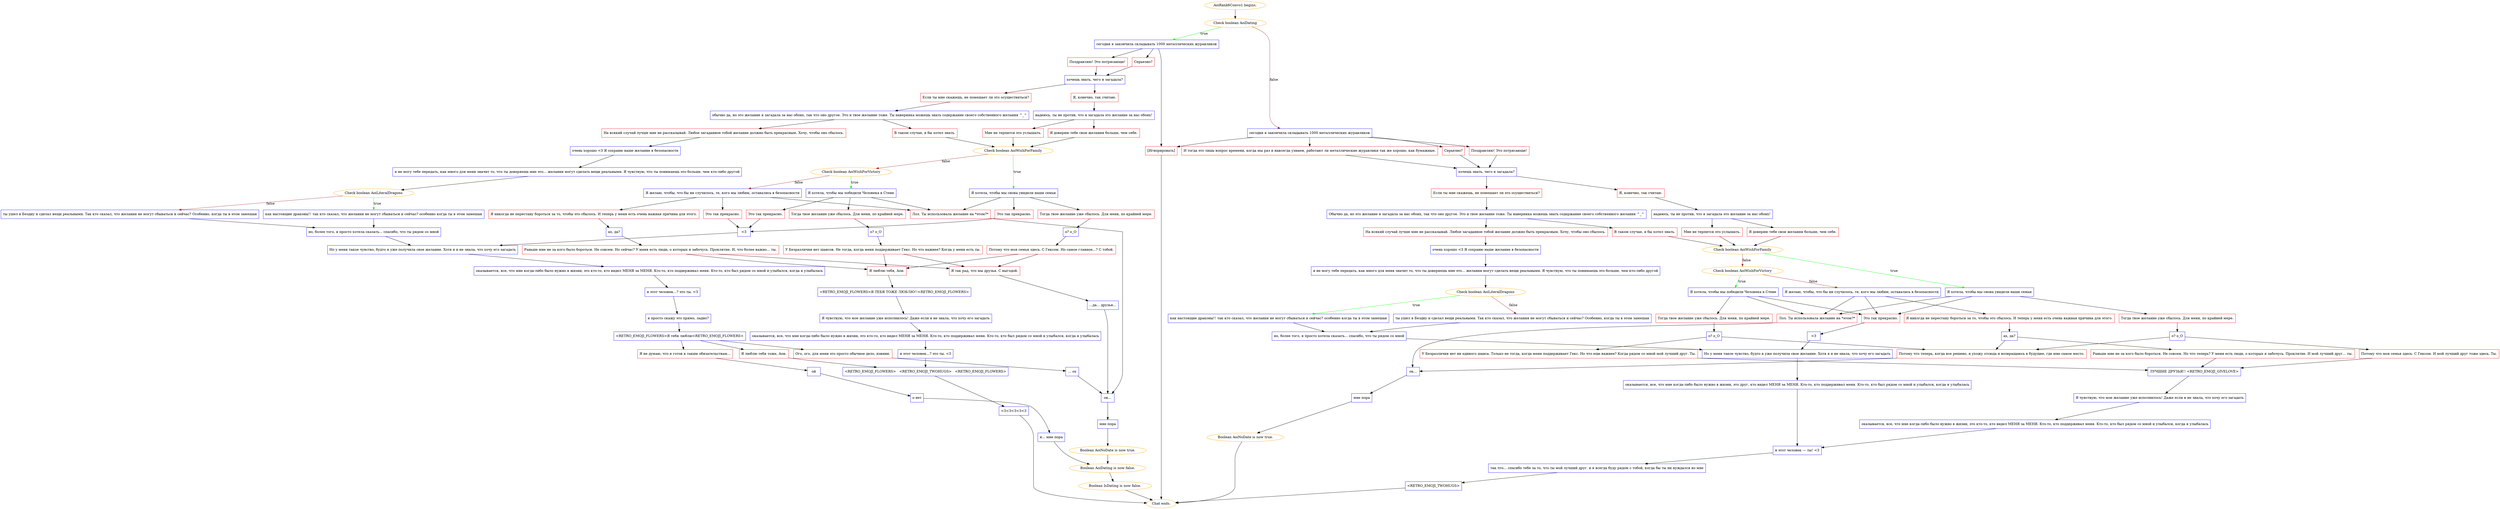 digraph {
	"AoiRank6Convo1 begins." [color=orange];
		"AoiRank6Convo1 begins." -> j1159499694;
	j1159499694 [label="Check boolean AoiDating",color=orange];
		j1159499694 -> j1600561995 [label=true,color=green];
		j1159499694 -> j2337451008 [label=false,color=brown];
	j1600561995 [label="сегодня я закончила складывать 1000 металлических журавликов",shape=box,color=blue];
		j1600561995 -> j4157851988;
		j1600561995 -> j4045850028;
		j1600561995 -> j3432236701;
	j2337451008 [label="сегодня я закончила складывать 1000 металлических журавликов",shape=box,color=blue];
		j2337451008 -> j4230626514;
		j2337451008 -> j33597749;
		j2337451008 -> j3058282536;
		j2337451008 -> j3432236701;
	j4157851988 [label="Серьезно?",shape=box,color=red];
		j4157851988 -> j2666439292;
	j4045850028 [label="Поздравляю! Это потрясающе!",shape=box,color=red];
		j4045850028 -> j2666439292;
	j3432236701 [label="[Игнорировать]",shape=box,color=red];
		j3432236701 -> "Chat ends.";
	j4230626514 [label="И тогда это лишь вопрос времени, когда мы раз и навсегда узнаем, работают ли металлические журавлики так же хорошо, как бумажные.",shape=box,color=red];
		j4230626514 -> j4039652845;
	j33597749 [label="Серьезно?",shape=box,color=red];
		j33597749 -> j4039652845;
	j3058282536 [label="Поздравляю! Это потрясающе!",shape=box,color=red];
		j3058282536 -> j4039652845;
	j2666439292 [label="хочешь знать, чего я загадала?",shape=box,color=blue];
		j2666439292 -> j2094295588;
		j2666439292 -> j63868852;
	"Chat ends." [color=orange];
	j4039652845 [label="хочешь знать, чего я загадала?",shape=box,color=blue];
		j4039652845 -> j3916338859;
		j4039652845 -> j4035829105;
	j2094295588 [label="Если ты мне скажешь, не помешает ли это осуществиться?",shape=box,color=red];
		j2094295588 -> j417271737;
	j63868852 [label="Я, конечно, так считаю.",shape=box,color=red];
		j63868852 -> j788337338;
	j3916338859 [label="Если ты мне скажешь, не помешает ли это осуществиться?",shape=box,color=red];
		j3916338859 -> j4032278964;
	j4035829105 [label="Я, конечно, так считаю.",shape=box,color=red];
		j4035829105 -> j1765241313;
	j417271737 [label="обычно да, но это желание я загадала за нас обоих, так что оно другое. Это и твое желание тоже. Ты наверняка можешь знать содержание своего собственного желания ^_^",shape=box,color=blue];
		j417271737 -> j2512158774;
		j417271737 -> j2686174470;
	j788337338 [label="надеюсь, ты не против, что я загадала это желание за нас обоих!",shape=box,color=blue];
		j788337338 -> j1706838732;
		j788337338 -> j3399866456;
	j4032278964 [label="Обычно да, но это желание я загадала за нас обоих, так что оно другое. Это и твое желание тоже. Ты наверняка можешь знать содержание своего собственного желания ^_^",shape=box,color=blue];
		j4032278964 -> j2640794651;
		j4032278964 -> j2902539635;
	j1765241313 [label="надеюсь, ты не против, что я загадала это желание за нас обоих!",shape=box,color=blue];
		j1765241313 -> j2007148963;
		j1765241313 -> j658782991;
	j2512158774 [label="На всякий случай лучше мне не рассказывай. Любое загаданное тобой желание должно быть прекрасным. Хочу, чтобы оно сбылось.",shape=box,color=red];
		j2512158774 -> j205110673;
	j2686174470 [label="В таком случае, я бы хотел знать.",shape=box,color=red];
		j2686174470 -> j1731423625;
	j1706838732 [label="Я доверяю тебе свои желания больше, чем себе.",shape=box,color=red];
		j1706838732 -> j1731423625;
	j3399866456 [label="Мне не терпится это услышать.",shape=box,color=red];
		j3399866456 -> j1731423625;
	j2640794651 [label="На всякий случай лучше мне не рассказывай. Любое загаданное тобой желание должно быть прекрасным. Хочу, чтобы оно сбылось.",shape=box,color=red];
		j2640794651 -> j2139732166;
	j2902539635 [label="В таком случае, я бы хотел знать.",shape=box,color=red];
		j2902539635 -> j4261509095;
	j2007148963 [label="Я доверяю тебе свои желания больше, чем себе.",shape=box,color=red];
		j2007148963 -> j4261509095;
	j658782991 [label="Мне не терпится это услышать.",shape=box,color=red];
		j658782991 -> j4261509095;
	j205110673 [label="очень хорошо <3 Я сохраню наше желание в безопасности",shape=box,color=blue];
		j205110673 -> j2966907851;
	j1731423625 [label="Check boolean AoiWishForFamily",color=orange];
		j1731423625 -> j3709795582 [label=true,color=green];
		j1731423625 -> j853113975 [label=false,color=brown];
	j2139732166 [label="очень хорошо <3 Я сохраню наше желание в безопасности",shape=box,color=blue];
		j2139732166 -> j2074406206;
	j4261509095 [label="Check boolean AoiWishForFamily",color=orange];
		j4261509095 -> j1359010533 [label=true,color=green];
		j4261509095 -> j2512076100 [label=false,color=brown];
	j2966907851 [label="я не могу тебе передать, как много для меня значит то, что ты доверяешь мне это... желания могут сделать вещи реальными. Я чувствую, что ты понимаешь это больше, чем кто-либо другой",shape=box,color=blue];
		j2966907851 -> j356138990;
	j3709795582 [label="Я хотела, чтобы мы снова увидели наши семьи",shape=box,color=blue];
		j3709795582 -> j226545509;
		j3709795582 -> j797429886;
		j3709795582 -> j2053729806;
	j853113975 [label="Check boolean AoiWishForVictory",color=orange];
		j853113975 -> j959877147 [label=true,color=green];
		j853113975 -> j2267542501 [label=false,color=brown];
	j2074406206 [label="я не могу тебе передать, как много для меня значит то, что ты доверяешь мне это... желания могут сделать вещи реальными. Я чувствую, что ты понимаешь это больше, чем кто-либо другой",shape=box,color=blue];
		j2074406206 -> j1681411811;
	j1359010533 [label="Я хотела, чтобы мы снова увидели наши семьи",shape=box,color=blue];
		j1359010533 -> j245140340;
		j1359010533 -> j3038960955;
		j1359010533 -> j4246790430;
	j2512076100 [label="Check boolean AoiWishForVictory",color=orange];
		j2512076100 -> j1342523961 [label=true,color=green];
		j2512076100 -> j2155069440 [label=false,color=brown];
	j356138990 [label="Check boolean AoiLiteralDragons",color=orange];
		j356138990 -> j3746102773 [label=true,color=green];
		j356138990 -> j99856318 [label=false,color=brown];
	j226545509 [label="Тогда твое желание уже сбылось. Для меня, по крайней мере.",shape=box,color=red];
		j226545509 -> j2564302355;
	j797429886 [label="Это так прекрасно.",shape=box,color=red];
		j797429886 -> j612247636;
	j2053729806 [label="Лол. Ты использовала желание на *этом?*",shape=box,color=red];
		j2053729806 -> j2186258716;
	j959877147 [label="Я хотела, чтобы мы победили Человека в Стене",shape=box,color=blue];
		j959877147 -> j2838702616;
		j959877147 -> j1216610906;
		j959877147 -> j2053729806;
	j2267542501 [label="Я желаю, чтобы, что бы ни случилось, те, кого мы любим, оставались в безопасности",shape=box,color=blue];
		j2267542501 -> j4153365834;
		j2267542501 -> j1830275969;
		j2267542501 -> j2053729806;
	j1681411811 [label="Check boolean AoiLiteralDragons",color=orange];
		j1681411811 -> j1752421215 [label=true,color=green];
		j1681411811 -> j1893272318 [label=false,color=brown];
	j245140340 [label="Тогда твое желание уже сбылось. Для меня, по крайней мере.",shape=box,color=red];
		j245140340 -> j257823873;
	j3038960955 [label="Это так прекрасно.",shape=box,color=red];
		j3038960955 -> j1529180065;
	j4246790430 [label="Лол. Ты использовала желание на *этом?*",shape=box,color=red];
		j4246790430 -> j4195629067;
	j1342523961 [label="Я хотела, чтобы мы победили Человека в Стене",shape=box,color=blue];
		j1342523961 -> j733627823;
		j1342523961 -> j3038960955;
		j1342523961 -> j4246790430;
	j2155069440 [label="Я желаю, чтобы, что бы ни случилось, те, кого мы любим, оставались в безопасности",shape=box,color=blue];
		j2155069440 -> j1136593166;
		j2155069440 -> j3038960955;
		j2155069440 -> j4246790430;
	j3746102773 [label="как настоящие драконы!! так кто сказал, что желания не могут сбываться и сейчас? особенно когда ты в этом замешан",shape=box,color=blue];
		j3746102773 -> j2112519974;
	j99856318 [label="ты ушел в Бездну и сделал вещи реальными. Так кто сказал, что желания не могут сбываться и сейчас? Особенно, когда ты в этом замешан",shape=box,color=blue];
		j99856318 -> j2112519974;
	j2564302355 [label="о? о_О",shape=box,color=blue];
		j2564302355 -> j1816575881;
	j612247636 [label="<3",shape=box,color=blue];
		j612247636 -> j2069490109;
	j2186258716 [label="ок...",shape=box,color=blue];
		j2186258716 -> j782738920;
	j2838702616 [label="Тогда твое желание уже сбылось. Для меня, по крайней мере.",shape=box,color=red];
		j2838702616 -> j187312827;
	j1216610906 [label="Это так прекрасно.",shape=box,color=red];
		j1216610906 -> j612247636;
	j4153365834 [label="Я никогда не перестану бороться за то, чтобы это сбылось. И теперь у меня есть очень важная причина для этого.",shape=box,color=red];
		j4153365834 -> j1056020853;
	j1830275969 [label="Это так прекрасно.",shape=box,color=red];
		j1830275969 -> j612247636;
	j1752421215 [label="как настоящие драконы!! так кто сказал, что желания не могут сбываться и сейчас? особенно когда ты в этом замешан",shape=box,color=blue];
		j1752421215 -> j3323395233;
	j1893272318 [label="ты ушел в Бездну и сделал вещи реальными. Так кто сказал, что желания не могут сбываться и сейчас? Особенно, когда ты в этом замешан",shape=box,color=blue];
		j1893272318 -> j3323395233;
	j257823873 [label="о? о_О",shape=box,color=blue];
		j257823873 -> j1226209477;
		j257823873 -> j2424625919;
	j1529180065 [label="<3",shape=box,color=blue];
		j1529180065 -> j1612711746;
	j4195629067 [label="ок...",shape=box,color=blue];
		j4195629067 -> j2947410178;
	j733627823 [label="Тогда твое желание уже сбылось. Для меня, по крайней мере.",shape=box,color=red];
		j733627823 -> j692978543;
	j1136593166 [label="Я никогда не перестану бороться за то, чтобы это сбылось. И теперь у меня есть очень важная причина для этого.",shape=box,color=red];
		j1136593166 -> j334425938;
	j2112519974 [label="но, более того, я просто хотела сказать... спасибо, что ты рядом со мной",shape=box,color=blue];
		j2112519974 -> j2069490109;
	j1816575881 [label="Потому что моя семья здесь. С Гексом. Но самое главное...? С тобой.",shape=box,color=red];
		j1816575881 -> j2044445192;
		j1816575881 -> j1004022604;
	j2069490109 [label="Но у меня такое чувство, будто я уже получила свое желание. Хотя я и не знала, что хочу его загадать",shape=box,color=blue];
		j2069490109 -> j2813967927;
	j782738920 [label="мне пора",shape=box,color=blue];
		j782738920 -> j1862123684;
	j187312827 [label="о? о_О",shape=box,color=blue];
		j187312827 -> j2924341776;
	j1056020853 [label="ах, да?",shape=box,color=blue];
		j1056020853 -> j2561355201;
	j3323395233 [label="но, более того, я просто хотела сказать... спасибо, что ты рядом со мной",shape=box,color=blue];
		j3323395233 -> j1612711746;
	j1226209477 [label="Потому что моя семья здесь. С Гексом. И мой лучший друг тоже здесь. Ты.",shape=box,color=red];
		j1226209477 -> j73570445;
	j2424625919 [label="Потому что теперь, когда все решено, я ухожу отсюда и возвращаюсь в будущее, где мне самое место.",shape=box,color=red];
		j2424625919 -> j4195629067;
	j1612711746 [label="Но у меня такое чувство, будто я уже получила свое желание. Хотя я и не знала, что хочу его загадать",shape=box,color=blue];
		j1612711746 -> j2093924556;
	j2947410178 [label="мне пора",shape=box,color=blue];
		j2947410178 -> j4121660697;
	j692978543 [label="о? о_О",shape=box,color=blue];
		j692978543 -> j2690106412;
		j692978543 -> j2424625919;
	j334425938 [label="ах, да?",shape=box,color=blue];
		j334425938 -> j936551164;
		j334425938 -> j2424625919;
	j2044445192 [label="Я люблю тебя, Аои.",shape=box,color=red];
		j2044445192 -> j2977241219;
	j1004022604 [label="Я так рад, что мы друзья. С выгодой.",shape=box,color=red];
		j1004022604 -> j327195591;
	j2813967927 [label="оказывается, все, что мне когда-либо было нужно в жизни, это кто-то, кто видел МЕНЯ за МЕНЯ. Кто-то, кто поддерживал меня. Кто-то, кто был рядом со мной и улыбался, когда я улыбалась",shape=box,color=blue];
		j2813967927 -> j4143650575;
	j1862123684 [label="Boolean AoiNoDate is now true.",color=orange];
		j1862123684 -> j269073143;
	j2924341776 [label="У Безразличия нет шансов. Не тогда, когда меня поддерживает Гекс. Но что важнее? Когда у меня есть ты.",shape=box,color=red];
		j2924341776 -> j2044445192;
		j2924341776 -> j1004022604;
	j2561355201 [label="Раньше мне не за кого было бороться. Не совсем. Но сейчас? У меня есть люди, о которых я забочусь. Проклятие. И, что более важно... ты.",shape=box,color=red];
		j2561355201 -> j2044445192;
		j2561355201 -> j1004022604;
	j73570445 [label="ЛУЧШИЕ ДРУЗЬЯ!! <RETRO_EMOJI_GIVELOVE>",shape=box,color=blue];
		j73570445 -> j3412744055;
	j2093924556 [label="оказывается, все, что мне когда-либо было нужно в жизни, это друг, кто видел МЕНЯ за МЕНЯ. Кто-то, кто поддерживал меня. Кто-то, кто был рядом со мной и улыбался, когда я улыбалась",shape=box,color=blue];
		j2093924556 -> j2339739677;
	j4121660697 [label="Boolean AoiNoDate is now true.",color=orange];
		j4121660697 -> "Chat ends.";
	j2690106412 [label="У Безразличия нет ни единого шанса. Только не тогда, когда меня поддерживает Гекс. Но что еще важнее? Когда рядом со мной мой лучший друг. Ты.",shape=box,color=red];
		j2690106412 -> j73570445;
	j936551164 [label="Раньше мне не за кого было бороться. Не совсем. Но что теперь? У меня есть люди, о которых я забочусь. Проклятие. И мой лучший друг... ты.",shape=box,color=red];
		j936551164 -> j73570445;
	j2977241219 [label="<RETRO_EMOJI_FLOWERS>Я ТЕБЯ ТОЖЕ ЛЮБЛЮ!!<RETRO_EMOJI_FLOWERS>",shape=box,color=blue];
		j2977241219 -> j1682598444;
	j327195591 [label="...да... друзья...",shape=box,color=blue];
		j327195591 -> j2186258716;
	j4143650575 [label="и этот человек...? это ты. <3",shape=box,color=blue];
		j4143650575 -> j667179776;
	j269073143 [label="Boolean AoiDating is now false.",color=orange];
		j269073143 -> j1242024027;
	j3412744055 [label="Я чувствую, что мое желание уже исполнилось! Даже если я не знала, что хочу его загадать",shape=box,color=blue];
		j3412744055 -> j3545161084;
	j2339739677 [label="и этот человек — ты! <3",shape=box,color=blue];
		j2339739677 -> j1856323012;
	j1682598444 [label="Я чувствую, что мое желание уже исполнилось! Даже если я не знала, что хочу его загадать",shape=box,color=blue];
		j1682598444 -> j1526993348;
	j667179776 [label="я просто скажу это прямо, ладно?",shape=box,color=blue];
		j667179776 -> j2632841934;
	j1242024027 [label="Boolean IsDating is now false.",color=orange];
		j1242024027 -> "Chat ends.";
	j3545161084 [label="оказывается, все, что мне когда-либо было нужно в жизни, это кто-то, кто видел МЕНЯ за МЕНЯ. Кто-то, кто поддерживал меня. Кто-то, кто был рядом со мной и улыбался, когда я улыбалась",shape=box,color=blue];
		j3545161084 -> j2339739677;
	j1856323012 [label="так что... спасибо тебе за то, что ты мой лучший друг. и я всегда буду рядом с тобой, когда бы ты ни нуждался во мне",shape=box,color=blue];
		j1856323012 -> j1368099438;
	j1526993348 [label="оказывается, все, что мне когда-либо было нужно в жизни, это кто-то, кто видел МЕНЯ за МЕНЯ. Кто-то, кто поддерживал меня. Кто-то, кто был рядом со мной и улыбался, когда я улыбалась",shape=box,color=blue];
		j1526993348 -> j3383357924;
	j2632841934 [label="<RETRO_EMOJI_FLOWERS>Я тебя люблю<RETRO_EMOJI_FLOWERS>",shape=box,color=blue];
		j2632841934 -> j376338165;
		j2632841934 -> j2157603936;
		j2632841934 -> j967111810;
	j1368099438 [label="<RETRO_EMOJI_TWOHUGS>",shape=box,color=blue];
		j1368099438 -> "Chat ends.";
	j3383357924 [label="и этот человек...? это ты. <3",shape=box,color=blue];
		j3383357924 -> j97528004;
	j376338165 [label="Я люблю тебя тоже, Аои.",shape=box,color=red];
		j376338165 -> j97528004;
	j2157603936 [label="Я не думаю, что я готов к таким обязательствам...",shape=box,color=red];
		j2157603936 -> j1022383721;
	j967111810 [label="Ого, ого, для меня это просто обычное дело, извини.",shape=box,color=red];
		j967111810 -> j1782443899;
	j97528004 [label="<RETRO_EMOJI_FLOWERS>   <RETRO_EMOJI_TWOHUGS>   <RETRO_EMOJI_FLOWERS>",shape=box,color=blue];
		j97528004 -> j4174203154;
	j1022383721 [label="ой",shape=box,color=blue];
		j1022383721 -> j439920131;
	j1782443899 [label="... ох",shape=box,color=blue];
		j1782443899 -> j2186258716;
	j4174203154 [label="<3<3<3<3<3",shape=box,color=blue];
		j4174203154 -> "Chat ends.";
	j439920131 [label="о нет",shape=box,color=blue];
		j439920131 -> j3332402531;
	j3332402531 [label="я... мне пора",shape=box,color=blue];
		j3332402531 -> j269073143;
}